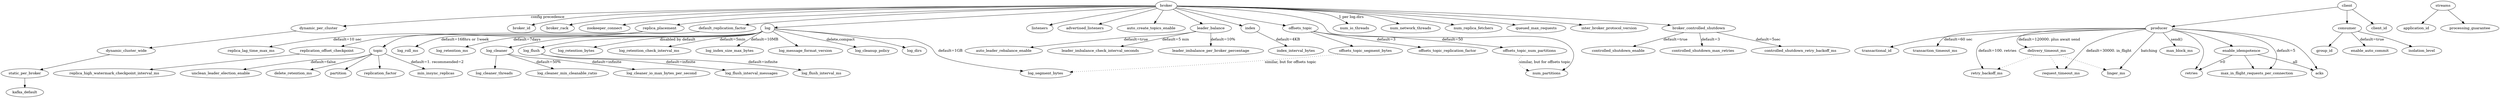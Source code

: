 @startuml kafka_config

digraph G {

    subgraph server {
        broker -> dynamic_per_cluster [label="config precedence"]
        dynamic_per_cluster -> dynamic_cluster_wide
        dynamic_cluster_wide -> static_per_broker
        static_per_broker -> kafka_default

        broker -> broker_id
        broker -> broker_rack

        broker -> zookeeper_connect

        broker -> replica_placement
        replica_placement -> replica_lag_time_max_ms [label="default=10 sec"]
        replica_placement -> replication_offset_checkpoint
        replication_offset_checkpoint -> replica_high_watermark_checkpoint_interval_ms

        broker -> num_partitions
        broker -> default_replication_factor
        default_replication_factor -> topic

        broker -> listeners
        broker -> advertised_listeners

        broker -> auto_create_topics_enable

        broker -> log
        log -> log_dirs
        log -> log_segment_bytes [label="default=1GB"]
        log -> log_roll_ms [label="default=168hrs or 1week"]
        log -> log_retention_ms [label="default=7days"]
        log -> log_retention_bytes [label="disabled by default"]

        log -> log_retention_check_interval_ms [label="default=5min"]

        log -> log_index_size_max_bytes [label="default=10MB"]
        
        log -> log_cleaner
        log_cleaner -> log_cleaner_threads
        log_cleaner -> log_cleaner_min_cleanable_ratio [label="default=50%"]
        log_cleaner -> log_cleaner_io_max_bytes_per_second [label="default=infinite"]

        log -> log_message_format_version
        log -> log_cleanup_policy [label="delete,compact"]

        log -> log_flush
        log_flush -> log_flush_interval_messages [label="default=infinite"]
        log_flush -> log_flush_interval_ms [label="default=infinite"]

        broker -> leader_balance
        leader_balance -> auto_leader_rebalance_enable [label="default=true"]
        leader_balance -> leader_imbalance_check_interval_seconds [label="default=5 min"]
        leader_balance -> leader_imbalance_per_broker_percentage [label="default=10%"]

        broker -> index
        index -> index_interval_bytes [label="default=4KB"]

        broker -> offsets_topic
        offsets_topic -> offsets_topic_segment_bytes
        offsets_topic -> offsets_topic_num_partitions [label="default=50"]
        offsets_topic -> offsets_topic_replication_factor [label="default=3"]
        offsets_topic_segment_bytes -> log_segment_bytes [label="similar, but for offsets topic", style="dotted"]
        offsets_topic_num_partitions -> num_partitions [label="similar, but for offsets topic", style="dotted"]

        broker -> num_io_threads [label="1 per log.dirs"]
        broker -> num_network_threads
        broker -> num_replica_fetchers
        broker -> queued_max_requests

        broker -> inter_broker_protocol_version

        broker -> broker_controlled_shutdown
        broker_controlled_shutdown -> controlled_shutdown_enable [label="default=true"]
        broker_controlled_shutdown -> controlled_shutdown_max_retries [label="default=3"]
        broker_controlled_shutdown -> controlled_shutdown_retry_backoff_ms [label="default=5sec"]
    }

    subgraph topic {
        topic -> partition;
        topic -> replication_factor;

        topic -> min_insync_replicas [label="default=1. recommended=2"]
        topic -> unclean_leader_election_enable [label="default=false"]

        topic -> delete_retention_ms
    }

    subgraph client {
        client -> producer
        client -> consumer

        client -> client_id
    }

    subgraph producer {
        producer -> acks

        producer -> max_block_ms [label="send()"]
        producer -> linger_ms [label="batching"]
        producer -> retries
        producer -> retry_backoff_ms [label="default=100. retries"]
        producer -> request_timeout_ms [label="default=30000. in_flight"]
        producer -> delivery_timeout_ms [label="default=120000. plus await send"]
        delivery_timeout_ms -> linger_ms [style="dotted"]
        delivery_timeout_ms -> retry_backoff_ms [style="dotted"]
        delivery_timeout_ms -> request_timeout_ms [style="dotted"]

        producer -> enable_idempotence
        producer -> max_in_flight_requests_per_connection [label="default=5"]

        enable_idempotence -> max_in_flight_requests_per_connection
        enable_idempotence -> acks [label="all"]
        enable_idempotence -> retries [label=">0"]

        producer -> transactional_id
        producer -> transaction_timeout_ms [label="default=60 sec"]
    }

    subgraph consumer {
        consumer -> group_id

        consumer -> enable_auto_commit [label="default=true"]

        consumer -> isolation_level
        
    }

    subgraph streams {
        streams -> application_id

        streams -> processing_guarantee
    }
}

@enduml